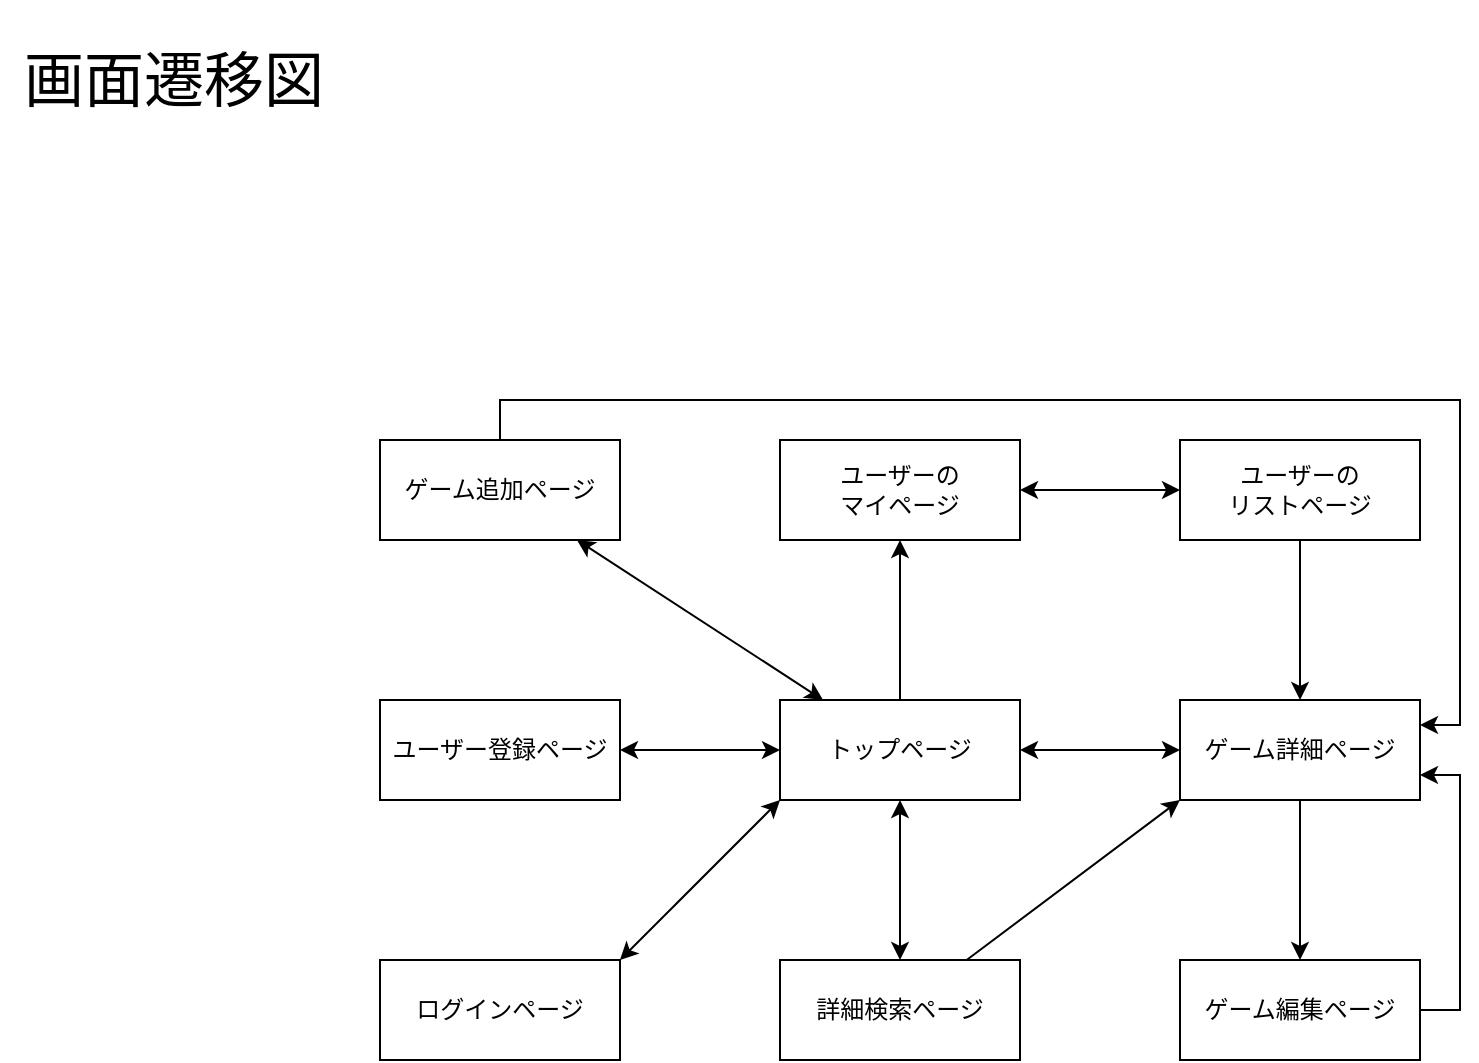 <mxfile version="13.10.0" type="embed">
    <diagram id="MxlwS0DsFEa_0-1SjrFF" name="ページ1">
        <mxGraphModel dx="968" dy="819" grid="1" gridSize="10" guides="1" tooltips="1" connect="1" arrows="1" fold="1" page="1" pageScale="1" pageWidth="1169" pageHeight="827" math="0" shadow="0">
            <root>
                <mxCell id="0"/>
                <mxCell id="1" parent="0"/>
                <mxCell id="2" value="画面遷移図" style="text;html=1;strokeColor=none;fillColor=none;align=left;verticalAlign=middle;whiteSpace=wrap;rounded=0;fontSize=30;spacingLeft=10;" vertex="1" parent="1">
                    <mxGeometry width="220" height="80" as="geometry"/>
                </mxCell>
                <mxCell id="9" value="" style="edgeStyle=orthogonalEdgeStyle;rounded=0;orthogonalLoop=1;jettySize=auto;html=1;fontSize=12;startArrow=classic;startFill=1;" edge="1" parent="1" source="3" target="8">
                    <mxGeometry relative="1" as="geometry"/>
                </mxCell>
                <mxCell id="11" style="rounded=0;orthogonalLoop=1;jettySize=auto;html=1;exitX=0;exitY=1;exitDx=0;exitDy=0;entryX=1;entryY=0;entryDx=0;entryDy=0;fontSize=12;startArrow=classic;startFill=1;" edge="1" parent="1" source="3" target="10">
                    <mxGeometry relative="1" as="geometry"/>
                </mxCell>
                <mxCell id="13" value="" style="edgeStyle=none;rounded=0;orthogonalLoop=1;jettySize=auto;html=1;startArrow=classic;startFill=1;fontSize=12;" edge="1" parent="1" source="3" target="12">
                    <mxGeometry relative="1" as="geometry"/>
                </mxCell>
                <mxCell id="15" value="" style="edgeStyle=none;rounded=0;orthogonalLoop=1;jettySize=auto;html=1;startArrow=classic;startFill=1;fontSize=12;" edge="1" parent="1" source="3" target="14">
                    <mxGeometry relative="1" as="geometry"/>
                </mxCell>
                <mxCell id="18" value="" style="edgeStyle=none;rounded=0;orthogonalLoop=1;jettySize=auto;html=1;startArrow=classic;startFill=1;fontSize=12;" edge="1" parent="1" source="3" target="16">
                    <mxGeometry relative="1" as="geometry"/>
                </mxCell>
                <mxCell id="21" value="" style="edgeStyle=none;rounded=0;orthogonalLoop=1;jettySize=auto;html=1;startArrow=none;startFill=0;fontSize=12;" edge="1" parent="1" source="3" target="20">
                    <mxGeometry relative="1" as="geometry"/>
                </mxCell>
                <mxCell id="3" value="トップページ" style="rounded=0;whiteSpace=wrap;fontSize=12;align=center;verticalAlign=middle;spacing=2;" vertex="1" parent="1">
                    <mxGeometry x="390" y="350" width="120" height="50" as="geometry"/>
                </mxCell>
                <mxCell id="8" value="ユーザー登録ページ" style="rounded=0;whiteSpace=wrap;fontSize=12;align=center;verticalAlign=middle;spacing=2;" vertex="1" parent="1">
                    <mxGeometry x="190" y="350" width="120" height="50" as="geometry"/>
                </mxCell>
                <mxCell id="10" value="ログインページ" style="rounded=0;whiteSpace=wrap;fontSize=12;align=center;verticalAlign=middle;spacing=2;" vertex="1" parent="1">
                    <mxGeometry x="190" y="480" width="120" height="50" as="geometry"/>
                </mxCell>
                <mxCell id="19" style="edgeStyle=orthogonalEdgeStyle;rounded=0;orthogonalLoop=1;jettySize=auto;html=1;exitX=0.5;exitY=0;exitDx=0;exitDy=0;entryX=1;entryY=0.25;entryDx=0;entryDy=0;startArrow=none;startFill=0;fontSize=12;" edge="1" parent="1" source="12" target="16">
                    <mxGeometry relative="1" as="geometry"/>
                </mxCell>
                <mxCell id="12" value="ゲーム追加ページ" style="rounded=0;whiteSpace=wrap;fontSize=12;align=center;verticalAlign=middle;spacing=2;" vertex="1" parent="1">
                    <mxGeometry x="190" y="220" width="120" height="50" as="geometry"/>
                </mxCell>
                <mxCell id="17" value="" style="edgeStyle=none;rounded=0;orthogonalLoop=1;jettySize=auto;html=1;startArrow=none;startFill=0;fontSize=12;entryX=0;entryY=1;entryDx=0;entryDy=0;" edge="1" parent="1" source="14" target="16">
                    <mxGeometry relative="1" as="geometry"/>
                </mxCell>
                <mxCell id="14" value="詳細検索ページ" style="rounded=0;whiteSpace=wrap;fontSize=12;align=center;verticalAlign=middle;spacing=2;" vertex="1" parent="1">
                    <mxGeometry x="390" y="480" width="120" height="50" as="geometry"/>
                </mxCell>
                <mxCell id="26" value="" style="edgeStyle=orthogonalEdgeStyle;rounded=0;orthogonalLoop=1;jettySize=auto;html=1;startArrow=none;startFill=0;fontSize=12;" edge="1" parent="1" source="16" target="25">
                    <mxGeometry relative="1" as="geometry"/>
                </mxCell>
                <mxCell id="16" value="ゲーム詳細ページ" style="rounded=0;whiteSpace=wrap;fontSize=12;align=center;verticalAlign=middle;spacing=2;" vertex="1" parent="1">
                    <mxGeometry x="590" y="350" width="120" height="50" as="geometry"/>
                </mxCell>
                <mxCell id="23" value="" style="edgeStyle=orthogonalEdgeStyle;rounded=0;orthogonalLoop=1;jettySize=auto;html=1;startArrow=classic;startFill=1;fontSize=12;" edge="1" parent="1" source="20" target="22">
                    <mxGeometry relative="1" as="geometry"/>
                </mxCell>
                <mxCell id="20" value="ユーザーの&#10;マイページ" style="rounded=0;whiteSpace=wrap;fontSize=12;align=center;verticalAlign=middle;spacing=2;" vertex="1" parent="1">
                    <mxGeometry x="390" y="220" width="120" height="50" as="geometry"/>
                </mxCell>
                <mxCell id="24" value="" style="edgeStyle=orthogonalEdgeStyle;rounded=0;orthogonalLoop=1;jettySize=auto;html=1;startArrow=none;startFill=0;fontSize=12;" edge="1" parent="1" source="22" target="16">
                    <mxGeometry relative="1" as="geometry"/>
                </mxCell>
                <mxCell id="22" value="ユーザーの&#10;リストページ" style="rounded=0;whiteSpace=wrap;fontSize=12;align=center;verticalAlign=middle;spacing=2;" vertex="1" parent="1">
                    <mxGeometry x="590" y="220" width="120" height="50" as="geometry"/>
                </mxCell>
                <mxCell id="27" style="edgeStyle=orthogonalEdgeStyle;rounded=0;orthogonalLoop=1;jettySize=auto;html=1;exitX=1;exitY=0.5;exitDx=0;exitDy=0;entryX=1;entryY=0.75;entryDx=0;entryDy=0;startArrow=none;startFill=0;fontSize=12;" edge="1" parent="1" source="25" target="16">
                    <mxGeometry relative="1" as="geometry"/>
                </mxCell>
                <mxCell id="25" value="ゲーム編集ページ" style="rounded=0;whiteSpace=wrap;fontSize=12;align=center;verticalAlign=middle;spacing=2;" vertex="1" parent="1">
                    <mxGeometry x="590" y="480" width="120" height="50" as="geometry"/>
                </mxCell>
            </root>
        </mxGraphModel>
    </diagram>
</mxfile>